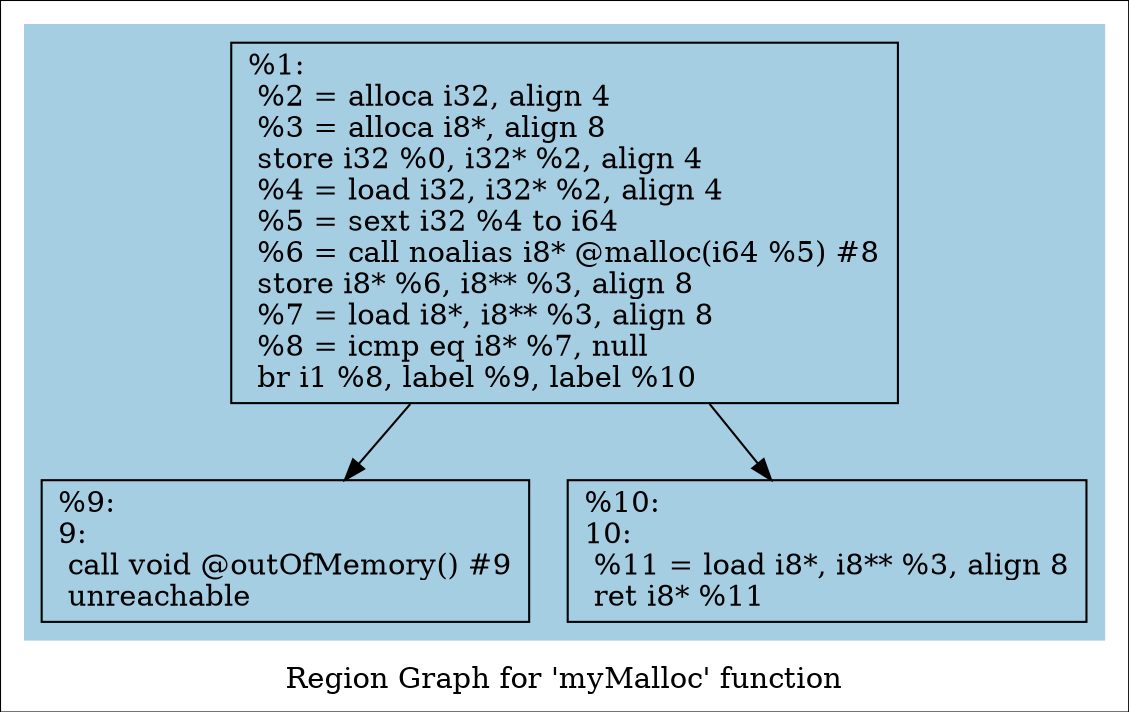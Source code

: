 digraph "Region Graph for 'myMalloc' function" {
	label="Region Graph for 'myMalloc' function";

	Node0x2b55970 [shape=record,label="{%1:\l  %2 = alloca i32, align 4\l  %3 = alloca i8*, align 8\l  store i32 %0, i32* %2, align 4\l  %4 = load i32, i32* %2, align 4\l  %5 = sext i32 %4 to i64\l  %6 = call noalias i8* @malloc(i64 %5) #8\l  store i8* %6, i8** %3, align 8\l  %7 = load i8*, i8** %3, align 8\l  %8 = icmp eq i8* %7, null\l  br i1 %8, label %9, label %10\l}"];
	Node0x2b55970 -> Node0x2ab6a60;
	Node0x2b55970 -> Node0x2a3fd50;
	Node0x2ab6a60 [shape=record,label="{%9:\l9:                                                \l  call void @outOfMemory() #9\l  unreachable\l}"];
	Node0x2a3fd50 [shape=record,label="{%10:\l10:                                               \l  %11 = load i8*, i8** %3, align 8\l  ret i8* %11\l}"];
	colorscheme = "paired12"
        subgraph cluster_0x2b841c0 {
          label = "";
          style = filled;
          color = 1
          Node0x2b55970;
          Node0x2ab6a60;
          Node0x2a3fd50;
        }
}
